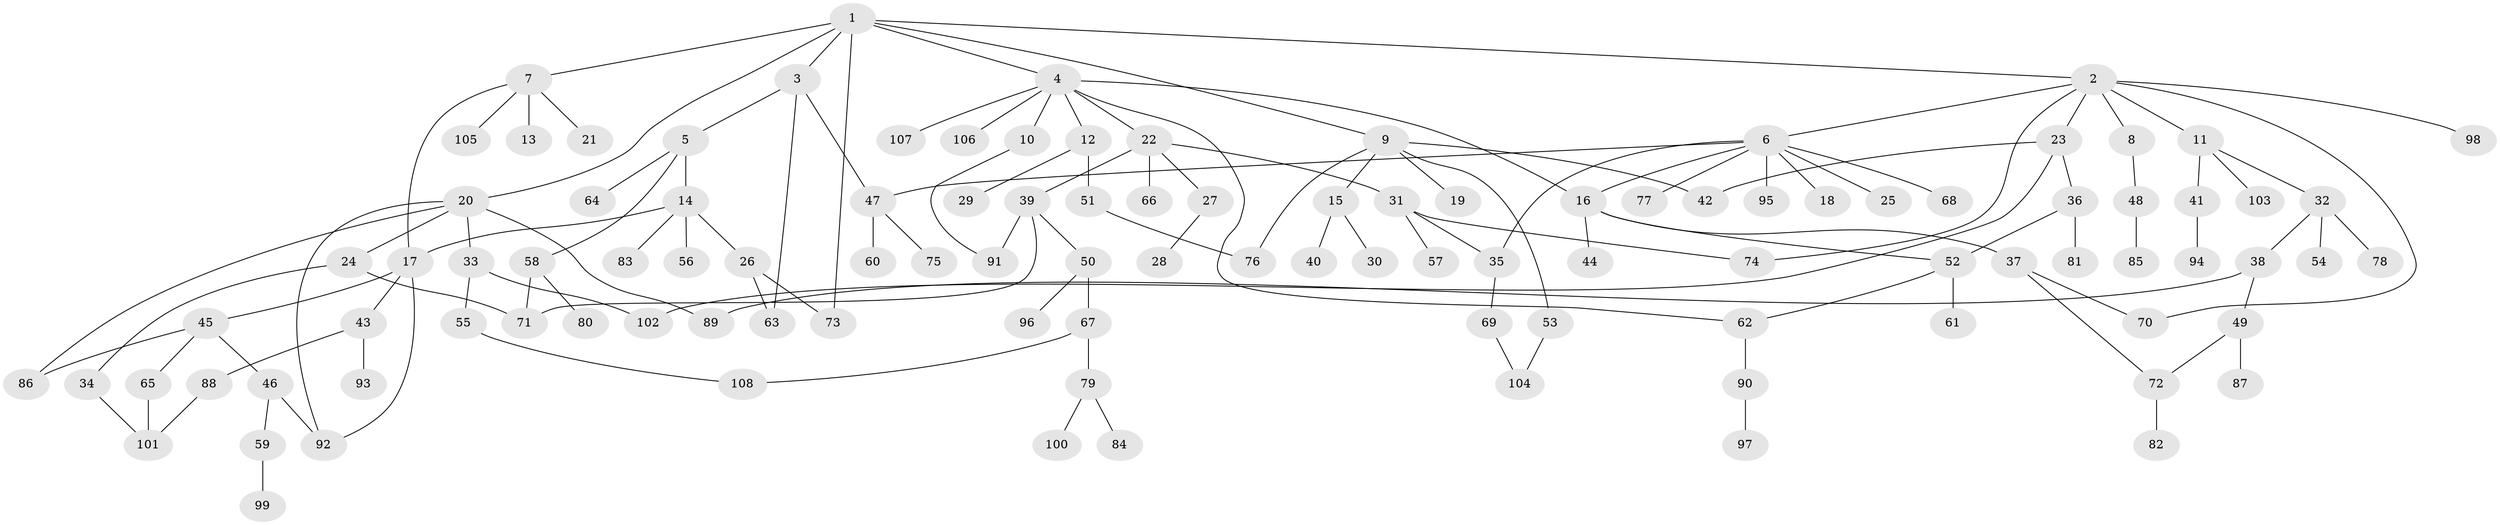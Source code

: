 // coarse degree distribution, {6: 0.045454545454545456, 7: 0.022727272727272728, 4: 0.13636363636363635, 5: 0.13636363636363635, 2: 0.3181818181818182, 3: 0.1590909090909091, 1: 0.18181818181818182}
// Generated by graph-tools (version 1.1) at 2025/49/03/04/25 22:49:03]
// undirected, 108 vertices, 132 edges
graph export_dot {
  node [color=gray90,style=filled];
  1;
  2;
  3;
  4;
  5;
  6;
  7;
  8;
  9;
  10;
  11;
  12;
  13;
  14;
  15;
  16;
  17;
  18;
  19;
  20;
  21;
  22;
  23;
  24;
  25;
  26;
  27;
  28;
  29;
  30;
  31;
  32;
  33;
  34;
  35;
  36;
  37;
  38;
  39;
  40;
  41;
  42;
  43;
  44;
  45;
  46;
  47;
  48;
  49;
  50;
  51;
  52;
  53;
  54;
  55;
  56;
  57;
  58;
  59;
  60;
  61;
  62;
  63;
  64;
  65;
  66;
  67;
  68;
  69;
  70;
  71;
  72;
  73;
  74;
  75;
  76;
  77;
  78;
  79;
  80;
  81;
  82;
  83;
  84;
  85;
  86;
  87;
  88;
  89;
  90;
  91;
  92;
  93;
  94;
  95;
  96;
  97;
  98;
  99;
  100;
  101;
  102;
  103;
  104;
  105;
  106;
  107;
  108;
  1 -- 2;
  1 -- 3;
  1 -- 4;
  1 -- 7;
  1 -- 9;
  1 -- 20;
  1 -- 73;
  2 -- 6;
  2 -- 8;
  2 -- 11;
  2 -- 23;
  2 -- 98;
  2 -- 74;
  2 -- 70;
  3 -- 5;
  3 -- 47;
  3 -- 63;
  4 -- 10;
  4 -- 12;
  4 -- 22;
  4 -- 62;
  4 -- 106;
  4 -- 107;
  4 -- 16;
  5 -- 14;
  5 -- 58;
  5 -- 64;
  6 -- 16;
  6 -- 18;
  6 -- 25;
  6 -- 35;
  6 -- 47;
  6 -- 68;
  6 -- 77;
  6 -- 95;
  7 -- 13;
  7 -- 21;
  7 -- 105;
  7 -- 17;
  8 -- 48;
  9 -- 15;
  9 -- 19;
  9 -- 53;
  9 -- 42;
  9 -- 76;
  10 -- 91;
  11 -- 32;
  11 -- 41;
  11 -- 103;
  12 -- 29;
  12 -- 51;
  14 -- 17;
  14 -- 26;
  14 -- 56;
  14 -- 83;
  15 -- 30;
  15 -- 40;
  16 -- 37;
  16 -- 44;
  16 -- 52;
  17 -- 43;
  17 -- 45;
  17 -- 92;
  20 -- 24;
  20 -- 33;
  20 -- 89;
  20 -- 86;
  20 -- 92;
  22 -- 27;
  22 -- 31;
  22 -- 39;
  22 -- 66;
  23 -- 36;
  23 -- 42;
  23 -- 102;
  24 -- 34;
  24 -- 71;
  26 -- 63;
  26 -- 73;
  27 -- 28;
  31 -- 57;
  31 -- 74;
  31 -- 35;
  32 -- 38;
  32 -- 54;
  32 -- 78;
  33 -- 55;
  33 -- 102;
  34 -- 101;
  35 -- 69;
  36 -- 52;
  36 -- 81;
  37 -- 70;
  37 -- 72;
  38 -- 49;
  38 -- 89;
  39 -- 50;
  39 -- 71;
  39 -- 91;
  41 -- 94;
  43 -- 88;
  43 -- 93;
  45 -- 46;
  45 -- 65;
  45 -- 86;
  46 -- 59;
  46 -- 92;
  47 -- 60;
  47 -- 75;
  48 -- 85;
  49 -- 87;
  49 -- 72;
  50 -- 67;
  50 -- 96;
  51 -- 76;
  52 -- 61;
  52 -- 62;
  53 -- 104;
  55 -- 108;
  58 -- 80;
  58 -- 71;
  59 -- 99;
  62 -- 90;
  65 -- 101;
  67 -- 79;
  67 -- 108;
  69 -- 104;
  72 -- 82;
  79 -- 84;
  79 -- 100;
  88 -- 101;
  90 -- 97;
}

